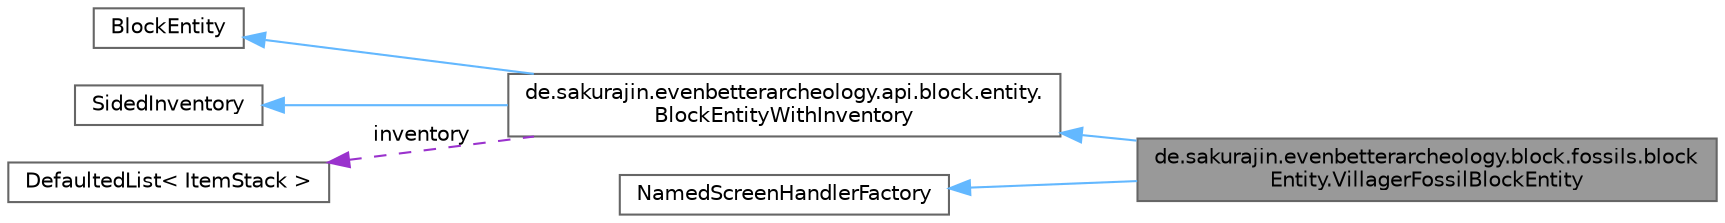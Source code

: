 digraph "de.sakurajin.evenbetterarcheology.block.fossils.blockEntity.VillagerFossilBlockEntity"
{
 // LATEX_PDF_SIZE
  bgcolor="transparent";
  edge [fontname=Helvetica,fontsize=10,labelfontname=Helvetica,labelfontsize=10];
  node [fontname=Helvetica,fontsize=10,shape=box,height=0.2,width=0.4];
  rankdir="LR";
  Node1 [label="de.sakurajin.evenbetterarcheology.block.fossils.block\lEntity.VillagerFossilBlockEntity",height=0.2,width=0.4,color="gray40", fillcolor="grey60", style="filled", fontcolor="black",tooltip=" "];
  Node2 -> Node1 [dir="back",color="steelblue1",style="solid"];
  Node2 [label="de.sakurajin.evenbetterarcheology.api.block.entity.\lBlockEntityWithInventory",height=0.2,width=0.4,color="gray40", fillcolor="white", style="filled",URL="$classde_1_1sakurajin_1_1evenbetterarcheology_1_1api_1_1block_1_1entity_1_1BlockEntityWithInventory.html",tooltip="A simple SidedInventory implementation with only default methods + an item list getter."];
  Node3 -> Node2 [dir="back",color="steelblue1",style="solid"];
  Node3 [label="BlockEntity",height=0.2,width=0.4,color="gray40", fillcolor="white", style="filled",tooltip=" "];
  Node4 -> Node2 [dir="back",color="steelblue1",style="solid"];
  Node4 [label="SidedInventory",height=0.2,width=0.4,color="gray40", fillcolor="white", style="filled",tooltip=" "];
  Node5 -> Node2 [dir="back",color="darkorchid3",style="dashed",label=" inventory" ];
  Node5 [label="DefaultedList\< ItemStack \>",height=0.2,width=0.4,color="gray40", fillcolor="white", style="filled",tooltip=" "];
  Node6 -> Node1 [dir="back",color="steelblue1",style="solid"];
  Node6 [label="NamedScreenHandlerFactory",height=0.2,width=0.4,color="gray40", fillcolor="white", style="filled",tooltip=" "];
}
